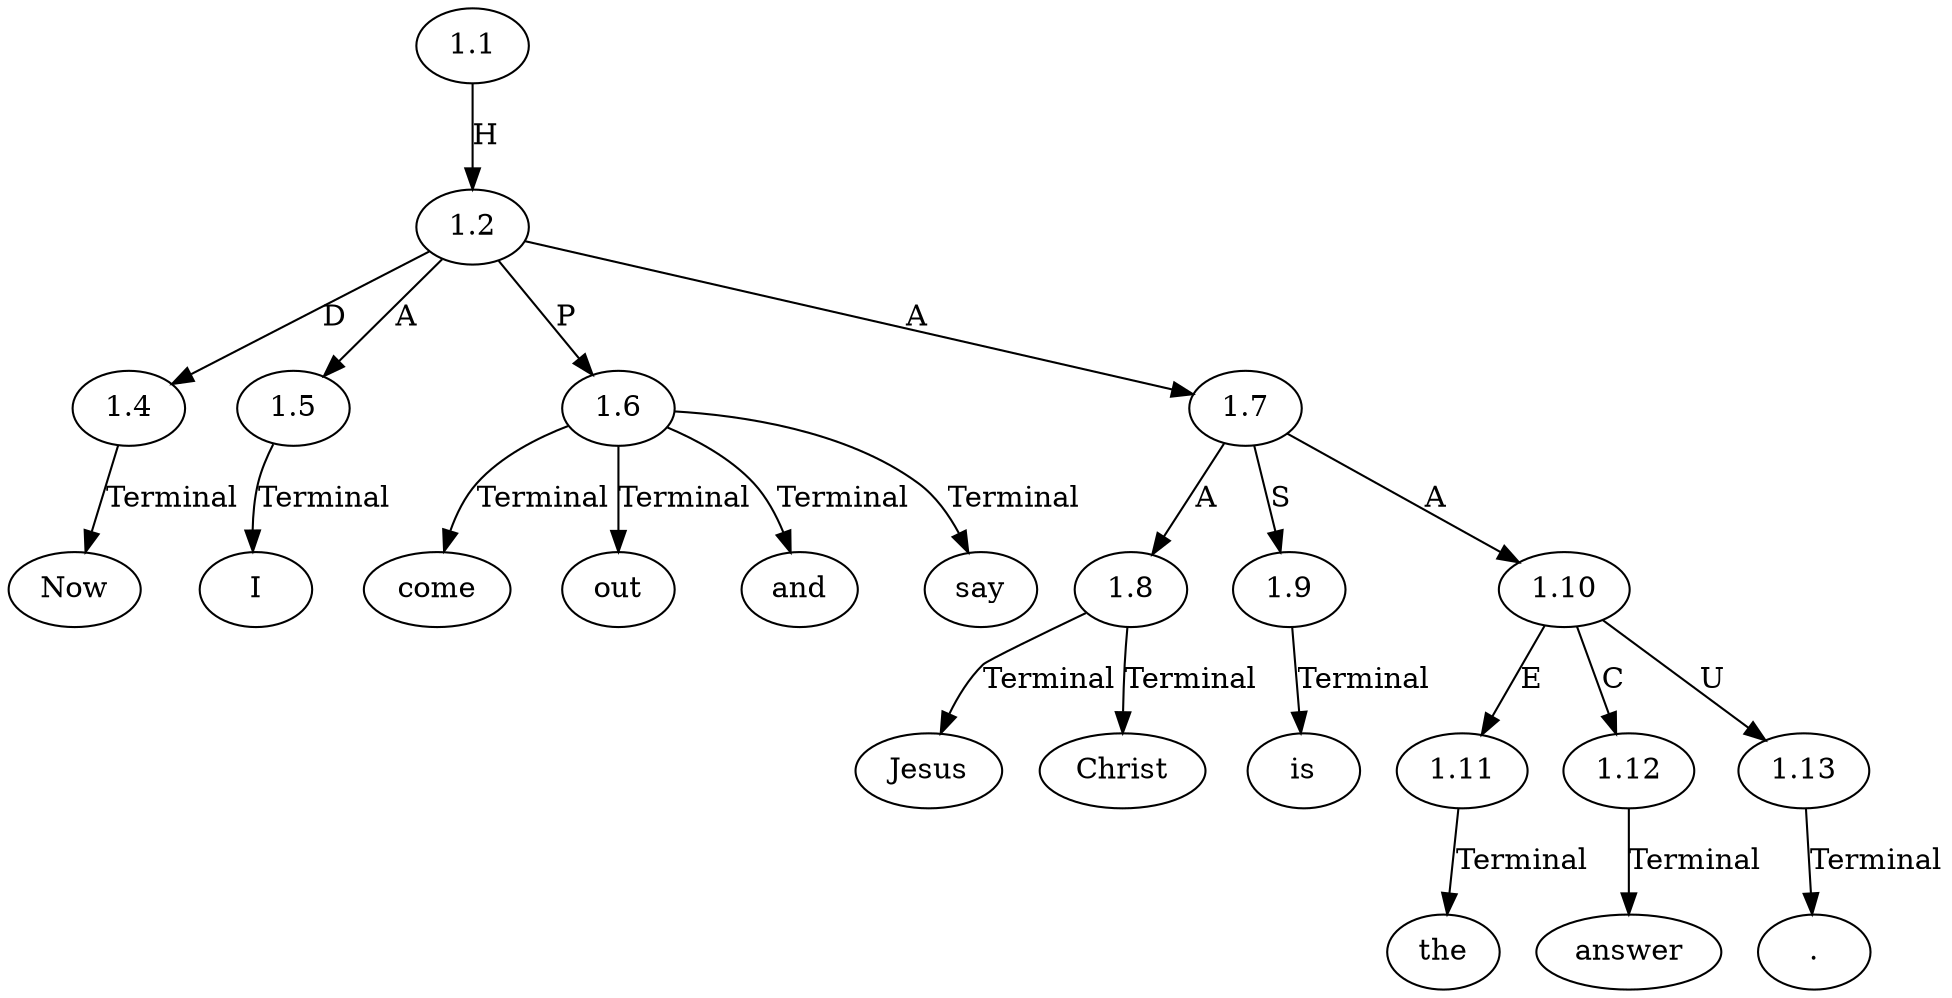 // Graph
digraph {
	0.1 [label=Now ordering=out]
	0.10 [label=the ordering=out]
	0.11 [label=answer ordering=out]
	0.12 [label="." ordering=out]
	0.2 [label=I ordering=out]
	0.3 [label=come ordering=out]
	0.4 [label=out ordering=out]
	0.5 [label=and ordering=out]
	0.6 [label=say ordering=out]
	0.7 [label=Jesus ordering=out]
	0.8 [label=Christ ordering=out]
	0.9 [label=is ordering=out]
	1.1 [label=1.1 ordering=out]
	1.2 [label=1.2 ordering=out]
	1.4 [label=1.4 ordering=out]
	1.5 [label=1.5 ordering=out]
	1.6 [label=1.6 ordering=out]
	1.7 [label=1.7 ordering=out]
	1.8 [label=1.8 ordering=out]
	1.9 [label=1.9 ordering=out]
	1.10 [label=1.10 ordering=out]
	1.11 [label=1.11 ordering=out]
	1.12 [label=1.12 ordering=out]
	1.13 [label=1.13 ordering=out]
	1.1 -> 1.2 [label=H ordering=out]
	1.2 -> 1.4 [label=D ordering=out]
	1.2 -> 1.5 [label=A ordering=out]
	1.2 -> 1.6 [label=P ordering=out]
	1.2 -> 1.7 [label=A ordering=out]
	1.4 -> 0.1 [label=Terminal ordering=out]
	1.5 -> 0.2 [label=Terminal ordering=out]
	1.6 -> 0.3 [label=Terminal ordering=out]
	1.6 -> 0.4 [label=Terminal ordering=out]
	1.6 -> 0.5 [label=Terminal ordering=out]
	1.6 -> 0.6 [label=Terminal ordering=out]
	1.7 -> 1.8 [label=A ordering=out]
	1.7 -> 1.9 [label=S ordering=out]
	1.7 -> 1.10 [label=A ordering=out]
	1.8 -> 0.7 [label=Terminal ordering=out]
	1.8 -> 0.8 [label=Terminal ordering=out]
	1.9 -> 0.9 [label=Terminal ordering=out]
	1.10 -> 1.11 [label=E ordering=out]
	1.10 -> 1.12 [label=C ordering=out]
	1.10 -> 1.13 [label=U ordering=out]
	1.11 -> 0.10 [label=Terminal ordering=out]
	1.12 -> 0.11 [label=Terminal ordering=out]
	1.13 -> 0.12 [label=Terminal ordering=out]
}

